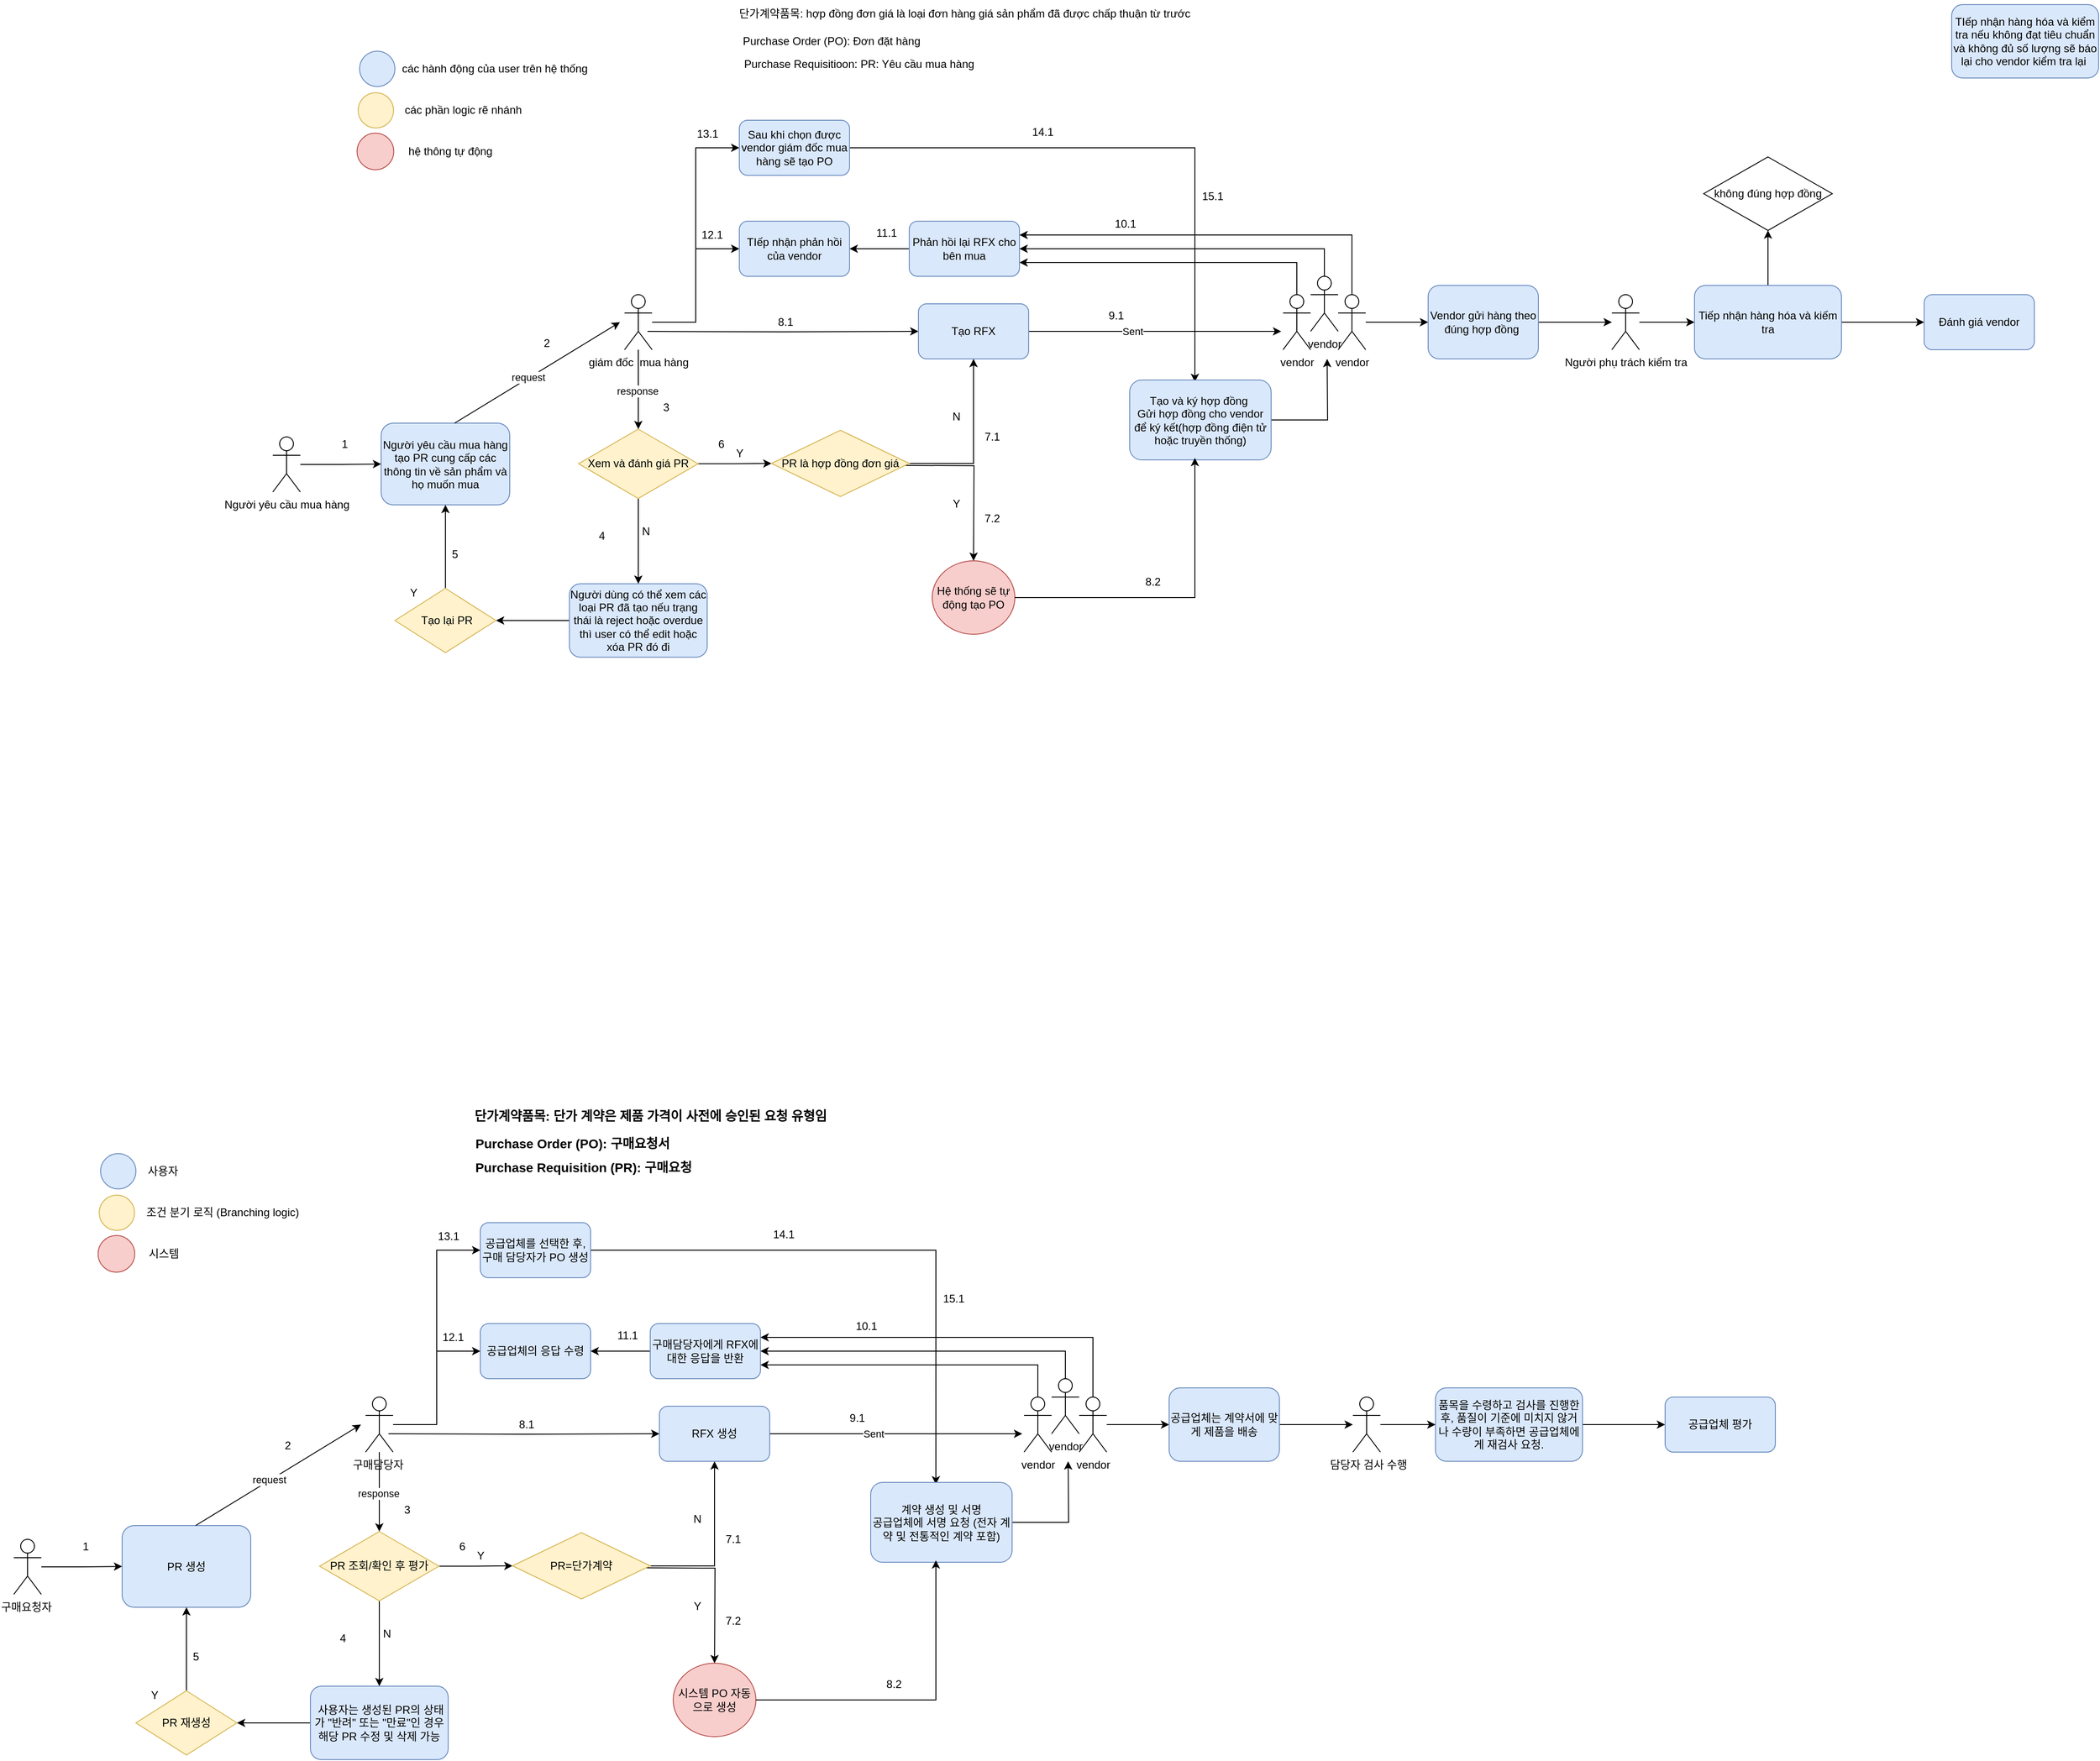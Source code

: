 <mxfile version="27.0.5">
  <diagram name="Page-1" id="6Nr-SPmM6WJ2EuIhr-W5">
    <mxGraphModel dx="2842" dy="1817" grid="1" gridSize="10" guides="1" tooltips="1" connect="1" arrows="1" fold="1" page="1" pageScale="1" pageWidth="827" pageHeight="1169" math="0" shadow="0">
      <root>
        <mxCell id="0" />
        <mxCell id="1" parent="0" />
        <mxCell id="yooK8LwU4qN5jC1jcqoQ-6" style="edgeStyle=orthogonalEdgeStyle;rounded=0;orthogonalLoop=1;jettySize=auto;html=1;entryX=0;entryY=0.5;entryDx=0;entryDy=0;" edge="1" parent="1" source="yooK8LwU4qN5jC1jcqoQ-1" target="yooK8LwU4qN5jC1jcqoQ-5">
          <mxGeometry relative="1" as="geometry" />
        </mxCell>
        <mxCell id="yooK8LwU4qN5jC1jcqoQ-1" value="Người yêu cầu mua hàng" style="shape=umlActor;verticalLabelPosition=bottom;verticalAlign=top;html=1;outlineConnect=0;" vertex="1" parent="1">
          <mxGeometry x="-798" y="175" width="30" height="60" as="geometry" />
        </mxCell>
        <mxCell id="yooK8LwU4qN5jC1jcqoQ-5" value="Người yêu cầu mua hàng tạo PR cung cấp các thông tin về sản phẩm và họ muốn mua" style="rounded=1;whiteSpace=wrap;html=1;fillColor=#dae8fc;strokeColor=#6c8ebf;" vertex="1" parent="1">
          <mxGeometry x="-680" y="160" width="140" height="89" as="geometry" />
        </mxCell>
        <mxCell id="yooK8LwU4qN5jC1jcqoQ-54" style="edgeStyle=orthogonalEdgeStyle;rounded=0;orthogonalLoop=1;jettySize=auto;html=1;entryX=0;entryY=0.5;entryDx=0;entryDy=0;" edge="1" parent="1" target="yooK8LwU4qN5jC1jcqoQ-52">
          <mxGeometry relative="1" as="geometry">
            <mxPoint x="-390" y="60" as="sourcePoint" />
          </mxGeometry>
        </mxCell>
        <mxCell id="yooK8LwU4qN5jC1jcqoQ-71" style="edgeStyle=orthogonalEdgeStyle;rounded=0;orthogonalLoop=1;jettySize=auto;html=1;entryX=0;entryY=0.5;entryDx=0;entryDy=0;" edge="1" parent="1" source="yooK8LwU4qN5jC1jcqoQ-12" target="yooK8LwU4qN5jC1jcqoQ-66">
          <mxGeometry relative="1" as="geometry" />
        </mxCell>
        <mxCell id="yooK8LwU4qN5jC1jcqoQ-73" style="edgeStyle=orthogonalEdgeStyle;rounded=0;orthogonalLoop=1;jettySize=auto;html=1;entryX=0;entryY=0.5;entryDx=0;entryDy=0;" edge="1" parent="1" source="yooK8LwU4qN5jC1jcqoQ-12" target="yooK8LwU4qN5jC1jcqoQ-72">
          <mxGeometry relative="1" as="geometry" />
        </mxCell>
        <mxCell id="yooK8LwU4qN5jC1jcqoQ-12" value="giám đốc&amp;nbsp; mua hàng" style="shape=umlActor;verticalLabelPosition=bottom;verticalAlign=top;html=1;outlineConnect=0;" vertex="1" parent="1">
          <mxGeometry x="-415" y="20" width="30" height="60" as="geometry" />
        </mxCell>
        <mxCell id="yooK8LwU4qN5jC1jcqoQ-14" value="" style="endArrow=classic;html=1;rounded=0;" edge="1" parent="1">
          <mxGeometry width="50" height="50" relative="1" as="geometry">
            <mxPoint x="-600" y="160" as="sourcePoint" />
            <mxPoint x="-420" y="50" as="targetPoint" />
          </mxGeometry>
        </mxCell>
        <mxCell id="yooK8LwU4qN5jC1jcqoQ-21" value="request" style="edgeLabel;html=1;align=center;verticalAlign=middle;resizable=0;points=[];" vertex="1" connectable="0" parent="yooK8LwU4qN5jC1jcqoQ-14">
          <mxGeometry x="-0.107" y="1" relative="1" as="geometry">
            <mxPoint as="offset" />
          </mxGeometry>
        </mxCell>
        <mxCell id="yooK8LwU4qN5jC1jcqoQ-18" style="edgeStyle=orthogonalEdgeStyle;rounded=0;orthogonalLoop=1;jettySize=auto;html=1;entryX=0.5;entryY=0;entryDx=0;entryDy=0;" edge="1" parent="1" source="yooK8LwU4qN5jC1jcqoQ-12" target="yooK8LwU4qN5jC1jcqoQ-20">
          <mxGeometry relative="1" as="geometry">
            <mxPoint x="-400" y="150" as="targetPoint" />
          </mxGeometry>
        </mxCell>
        <mxCell id="yooK8LwU4qN5jC1jcqoQ-22" value="response" style="edgeLabel;html=1;align=center;verticalAlign=middle;resizable=0;points=[];" vertex="1" connectable="0" parent="yooK8LwU4qN5jC1jcqoQ-18">
          <mxGeometry x="0.029" y="-1" relative="1" as="geometry">
            <mxPoint as="offset" />
          </mxGeometry>
        </mxCell>
        <mxCell id="yooK8LwU4qN5jC1jcqoQ-24" style="edgeStyle=orthogonalEdgeStyle;rounded=0;orthogonalLoop=1;jettySize=auto;html=1;entryX=0;entryY=0.5;entryDx=0;entryDy=0;" edge="1" parent="1" source="yooK8LwU4qN5jC1jcqoQ-20" target="yooK8LwU4qN5jC1jcqoQ-28">
          <mxGeometry relative="1" as="geometry">
            <mxPoint x="-230" y="204.25" as="targetPoint" />
          </mxGeometry>
        </mxCell>
        <mxCell id="yooK8LwU4qN5jC1jcqoQ-26" style="edgeStyle=orthogonalEdgeStyle;rounded=0;orthogonalLoop=1;jettySize=auto;html=1;entryX=0.5;entryY=0;entryDx=0;entryDy=0;" edge="1" parent="1" source="yooK8LwU4qN5jC1jcqoQ-20" target="yooK8LwU4qN5jC1jcqoQ-33">
          <mxGeometry relative="1" as="geometry">
            <mxPoint x="-400" y="320" as="targetPoint" />
          </mxGeometry>
        </mxCell>
        <mxCell id="yooK8LwU4qN5jC1jcqoQ-20" value="Xem và đánh giá PR" style="rhombus;whiteSpace=wrap;html=1;fillColor=#fff2cc;strokeColor=#d6b656;" vertex="1" parent="1">
          <mxGeometry x="-465" y="166.5" width="130" height="75.5" as="geometry" />
        </mxCell>
        <mxCell id="yooK8LwU4qN5jC1jcqoQ-25" value="Y" style="text;html=1;align=center;verticalAlign=middle;resizable=0;points=[];autosize=1;strokeColor=none;fillColor=none;" vertex="1" parent="1">
          <mxGeometry x="-305" y="178" width="30" height="30" as="geometry" />
        </mxCell>
        <mxCell id="yooK8LwU4qN5jC1jcqoQ-27" value="N" style="text;html=1;align=center;verticalAlign=middle;resizable=0;points=[];autosize=1;strokeColor=none;fillColor=none;" vertex="1" parent="1">
          <mxGeometry x="-407" y="263" width="30" height="30" as="geometry" />
        </mxCell>
        <mxCell id="yooK8LwU4qN5jC1jcqoQ-29" style="edgeStyle=orthogonalEdgeStyle;rounded=0;orthogonalLoop=1;jettySize=auto;html=1;" edge="1" parent="1">
          <mxGeometry relative="1" as="geometry">
            <mxPoint x="-35" y="310" as="targetPoint" />
            <mxPoint x="-135.297" y="205.917" as="sourcePoint" />
          </mxGeometry>
        </mxCell>
        <mxCell id="yooK8LwU4qN5jC1jcqoQ-31" style="edgeStyle=orthogonalEdgeStyle;rounded=0;orthogonalLoop=1;jettySize=auto;html=1;entryX=0.5;entryY=1;entryDx=0;entryDy=0;" edge="1" parent="1" source="yooK8LwU4qN5jC1jcqoQ-28" target="yooK8LwU4qN5jC1jcqoQ-52">
          <mxGeometry relative="1" as="geometry">
            <mxPoint x="-30" y="148" as="targetPoint" />
          </mxGeometry>
        </mxCell>
        <mxCell id="yooK8LwU4qN5jC1jcqoQ-28" value="PR là hợp đồng đơn giá" style="rhombus;whiteSpace=wrap;html=1;fillColor=#fff2cc;strokeColor=#d6b656;" vertex="1" parent="1">
          <mxGeometry x="-255" y="167.75" width="150" height="72.25" as="geometry" />
        </mxCell>
        <mxCell id="yooK8LwU4qN5jC1jcqoQ-30" value="Y" style="text;html=1;align=center;verticalAlign=middle;resizable=0;points=[];autosize=1;strokeColor=none;fillColor=none;" vertex="1" parent="1">
          <mxGeometry x="-69" y="233" width="30" height="30" as="geometry" />
        </mxCell>
        <mxCell id="yooK8LwU4qN5jC1jcqoQ-32" value="N" style="text;html=1;align=center;verticalAlign=middle;resizable=0;points=[];autosize=1;strokeColor=none;fillColor=none;" vertex="1" parent="1">
          <mxGeometry x="-69" y="137.75" width="30" height="30" as="geometry" />
        </mxCell>
        <mxCell id="yooK8LwU4qN5jC1jcqoQ-36" style="edgeStyle=orthogonalEdgeStyle;rounded=0;orthogonalLoop=1;jettySize=auto;html=1;exitX=0;exitY=0.5;exitDx=0;exitDy=0;entryX=1;entryY=0.5;entryDx=0;entryDy=0;" edge="1" parent="1" source="yooK8LwU4qN5jC1jcqoQ-33" target="yooK8LwU4qN5jC1jcqoQ-35">
          <mxGeometry relative="1" as="geometry" />
        </mxCell>
        <mxCell id="yooK8LwU4qN5jC1jcqoQ-33" value="Người dùng có thể xem các loại PR đã tạo nếu trạng thái là reject hoặc overdue thì user có thể edit hoặc xóa PR đó đi" style="rounded=1;whiteSpace=wrap;html=1;fillColor=#dae8fc;strokeColor=#6c8ebf;" vertex="1" parent="1">
          <mxGeometry x="-475" y="335" width="150" height="80" as="geometry" />
        </mxCell>
        <mxCell id="yooK8LwU4qN5jC1jcqoQ-37" style="edgeStyle=orthogonalEdgeStyle;rounded=0;orthogonalLoop=1;jettySize=auto;html=1;entryX=0.5;entryY=1;entryDx=0;entryDy=0;" edge="1" parent="1" source="yooK8LwU4qN5jC1jcqoQ-35" target="yooK8LwU4qN5jC1jcqoQ-5">
          <mxGeometry relative="1" as="geometry" />
        </mxCell>
        <mxCell id="yooK8LwU4qN5jC1jcqoQ-35" value="&amp;nbsp;Tạo lại PR" style="rhombus;whiteSpace=wrap;html=1;fillColor=#fff2cc;strokeColor=#d6b656;" vertex="1" parent="1">
          <mxGeometry x="-665" y="340" width="110" height="70" as="geometry" />
        </mxCell>
        <mxCell id="yooK8LwU4qN5jC1jcqoQ-38" value="Y" style="text;html=1;align=center;verticalAlign=middle;resizable=0;points=[];autosize=1;strokeColor=none;fillColor=none;" vertex="1" parent="1">
          <mxGeometry x="-660" y="330" width="30" height="30" as="geometry" />
        </mxCell>
        <mxCell id="yooK8LwU4qN5jC1jcqoQ-39" value="단가계약품목: hợp đồng đơn giá là loại đơn hàng giá sản phẩm đã được chấp thuận từ trước" style="text;html=1;align=center;verticalAlign=middle;resizable=0;points=[];autosize=1;strokeColor=none;fillColor=none;" vertex="1" parent="1">
          <mxGeometry x="-300" y="-301" width="510" height="30" as="geometry" />
        </mxCell>
        <mxCell id="yooK8LwU4qN5jC1jcqoQ-41" value="Hệ thống sẽ tự động tạo PO" style="ellipse;whiteSpace=wrap;html=1;fillColor=#f8cecc;strokeColor=#b85450;" vertex="1" parent="1">
          <mxGeometry x="-80" y="310" width="90" height="80" as="geometry" />
        </mxCell>
        <mxCell id="yooK8LwU4qN5jC1jcqoQ-61" style="edgeStyle=orthogonalEdgeStyle;rounded=0;orthogonalLoop=1;jettySize=auto;html=1;exitX=0.5;exitY=0;exitDx=0;exitDy=0;exitPerimeter=0;entryX=1;entryY=0.75;entryDx=0;entryDy=0;" edge="1" parent="1" source="yooK8LwU4qN5jC1jcqoQ-43" target="yooK8LwU4qN5jC1jcqoQ-60">
          <mxGeometry relative="1" as="geometry">
            <mxPoint x="30" y="-60" as="targetPoint" />
          </mxGeometry>
        </mxCell>
        <mxCell id="yooK8LwU4qN5jC1jcqoQ-43" value="vendor" style="shape=umlActor;verticalLabelPosition=bottom;verticalAlign=top;html=1;outlineConnect=0;" vertex="1" parent="1">
          <mxGeometry x="302" y="20" width="30" height="60" as="geometry" />
        </mxCell>
        <mxCell id="yooK8LwU4qN5jC1jcqoQ-47" value="" style="endArrow=classic;html=1;rounded=0;exitX=1;exitY=0.5;exitDx=0;exitDy=0;" edge="1" parent="1" source="yooK8LwU4qN5jC1jcqoQ-52">
          <mxGeometry width="50" height="50" relative="1" as="geometry">
            <mxPoint x="75" y="131.62" as="sourcePoint" />
            <mxPoint x="300" y="60" as="targetPoint" />
          </mxGeometry>
        </mxCell>
        <mxCell id="yooK8LwU4qN5jC1jcqoQ-56" value="Sent" style="edgeLabel;html=1;align=center;verticalAlign=middle;resizable=0;points=[];" vertex="1" connectable="0" parent="yooK8LwU4qN5jC1jcqoQ-47">
          <mxGeometry x="-0.177" relative="1" as="geometry">
            <mxPoint as="offset" />
          </mxGeometry>
        </mxCell>
        <mxCell id="yooK8LwU4qN5jC1jcqoQ-52" value="Tạo RFX" style="rounded=1;whiteSpace=wrap;html=1;fillColor=#dae8fc;strokeColor=#6c8ebf;" vertex="1" parent="1">
          <mxGeometry x="-95" y="30" width="120" height="60" as="geometry" />
        </mxCell>
        <mxCell id="yooK8LwU4qN5jC1jcqoQ-64" style="edgeStyle=orthogonalEdgeStyle;rounded=0;orthogonalLoop=1;jettySize=auto;html=1;entryX=1;entryY=0.5;entryDx=0;entryDy=0;exitX=0.5;exitY=0;exitDx=0;exitDy=0;exitPerimeter=0;" edge="1" parent="1" source="yooK8LwU4qN5jC1jcqoQ-57" target="yooK8LwU4qN5jC1jcqoQ-60">
          <mxGeometry relative="1" as="geometry" />
        </mxCell>
        <mxCell id="yooK8LwU4qN5jC1jcqoQ-57" value="vendor" style="shape=umlActor;verticalLabelPosition=bottom;verticalAlign=top;html=1;outlineConnect=0;" vertex="1" parent="1">
          <mxGeometry x="332" width="30" height="60" as="geometry" />
        </mxCell>
        <mxCell id="yooK8LwU4qN5jC1jcqoQ-65" style="edgeStyle=orthogonalEdgeStyle;rounded=0;orthogonalLoop=1;jettySize=auto;html=1;entryX=1;entryY=0.25;entryDx=0;entryDy=0;exitX=0.5;exitY=0;exitDx=0;exitDy=0;exitPerimeter=0;" edge="1" parent="1" source="yooK8LwU4qN5jC1jcqoQ-59" target="yooK8LwU4qN5jC1jcqoQ-60">
          <mxGeometry relative="1" as="geometry" />
        </mxCell>
        <mxCell id="yooK8LwU4qN5jC1jcqoQ-111" style="edgeStyle=orthogonalEdgeStyle;rounded=0;orthogonalLoop=1;jettySize=auto;html=1;" edge="1" parent="1" source="yooK8LwU4qN5jC1jcqoQ-59" target="yooK8LwU4qN5jC1jcqoQ-112">
          <mxGeometry relative="1" as="geometry">
            <mxPoint x="520" y="50" as="targetPoint" />
          </mxGeometry>
        </mxCell>
        <mxCell id="yooK8LwU4qN5jC1jcqoQ-59" value="vendor" style="shape=umlActor;verticalLabelPosition=bottom;verticalAlign=top;html=1;outlineConnect=0;" vertex="1" parent="1">
          <mxGeometry x="362" y="20" width="30" height="60" as="geometry" />
        </mxCell>
        <mxCell id="yooK8LwU4qN5jC1jcqoQ-70" style="edgeStyle=orthogonalEdgeStyle;rounded=0;orthogonalLoop=1;jettySize=auto;html=1;entryX=1;entryY=0.5;entryDx=0;entryDy=0;" edge="1" parent="1" source="yooK8LwU4qN5jC1jcqoQ-60" target="yooK8LwU4qN5jC1jcqoQ-66">
          <mxGeometry relative="1" as="geometry" />
        </mxCell>
        <mxCell id="yooK8LwU4qN5jC1jcqoQ-60" value="Phản hồi lại RFX cho bên mua" style="rounded=1;whiteSpace=wrap;html=1;fillColor=#dae8fc;strokeColor=#6c8ebf;" vertex="1" parent="1">
          <mxGeometry x="-105" y="-60" width="120" height="60" as="geometry" />
        </mxCell>
        <mxCell id="yooK8LwU4qN5jC1jcqoQ-66" value="TIếp nhận phản hồi của vendor" style="rounded=1;whiteSpace=wrap;html=1;fillColor=#dae8fc;strokeColor=#6c8ebf;" vertex="1" parent="1">
          <mxGeometry x="-290" y="-60" width="120" height="60" as="geometry" />
        </mxCell>
        <mxCell id="yooK8LwU4qN5jC1jcqoQ-100" style="edgeStyle=orthogonalEdgeStyle;rounded=0;orthogonalLoop=1;jettySize=auto;html=1;entryX=0.461;entryY=0.025;entryDx=0;entryDy=0;entryPerimeter=0;" edge="1" parent="1" source="yooK8LwU4qN5jC1jcqoQ-72" target="yooK8LwU4qN5jC1jcqoQ-92">
          <mxGeometry relative="1" as="geometry">
            <mxPoint x="450" y="100" as="targetPoint" />
          </mxGeometry>
        </mxCell>
        <mxCell id="yooK8LwU4qN5jC1jcqoQ-72" value="Sau khi chọn được vendor giám đốc mua hàng sẽ tạo PO" style="rounded=1;whiteSpace=wrap;html=1;fillColor=#dae8fc;strokeColor=#6c8ebf;" vertex="1" parent="1">
          <mxGeometry x="-290" y="-170" width="120" height="60" as="geometry" />
        </mxCell>
        <mxCell id="yooK8LwU4qN5jC1jcqoQ-75" value="1" style="text;html=1;align=center;verticalAlign=middle;resizable=0;points=[];autosize=1;strokeColor=none;fillColor=none;" vertex="1" parent="1">
          <mxGeometry x="-735" y="168" width="30" height="30" as="geometry" />
        </mxCell>
        <mxCell id="yooK8LwU4qN5jC1jcqoQ-76" value="2" style="text;html=1;align=center;verticalAlign=middle;resizable=0;points=[];autosize=1;strokeColor=none;fillColor=none;" vertex="1" parent="1">
          <mxGeometry x="-515" y="58" width="30" height="30" as="geometry" />
        </mxCell>
        <mxCell id="yooK8LwU4qN5jC1jcqoQ-77" value="3" style="text;html=1;align=center;verticalAlign=middle;resizable=0;points=[];autosize=1;strokeColor=none;fillColor=none;" vertex="1" parent="1">
          <mxGeometry x="-385" y="128" width="30" height="30" as="geometry" />
        </mxCell>
        <mxCell id="yooK8LwU4qN5jC1jcqoQ-78" value="4" style="text;html=1;align=center;verticalAlign=middle;resizable=0;points=[];autosize=1;strokeColor=none;fillColor=none;" vertex="1" parent="1">
          <mxGeometry x="-455" y="268" width="30" height="30" as="geometry" />
        </mxCell>
        <mxCell id="yooK8LwU4qN5jC1jcqoQ-79" value="5" style="text;html=1;align=center;verticalAlign=middle;resizable=0;points=[];autosize=1;strokeColor=none;fillColor=none;" vertex="1" parent="1">
          <mxGeometry x="-615" y="288" width="30" height="30" as="geometry" />
        </mxCell>
        <mxCell id="yooK8LwU4qN5jC1jcqoQ-80" value="6" style="text;html=1;align=center;verticalAlign=middle;resizable=0;points=[];autosize=1;strokeColor=none;fillColor=none;" vertex="1" parent="1">
          <mxGeometry x="-325" y="168" width="30" height="30" as="geometry" />
        </mxCell>
        <mxCell id="yooK8LwU4qN5jC1jcqoQ-81" value="7.1" style="text;html=1;align=center;verticalAlign=middle;resizable=0;points=[];autosize=1;strokeColor=none;fillColor=none;" vertex="1" parent="1">
          <mxGeometry x="-35" y="160" width="40" height="30" as="geometry" />
        </mxCell>
        <mxCell id="yooK8LwU4qN5jC1jcqoQ-82" value="8.1" style="text;html=1;align=center;verticalAlign=middle;resizable=0;points=[];autosize=1;strokeColor=none;fillColor=none;" vertex="1" parent="1">
          <mxGeometry x="-260" y="35" width="40" height="30" as="geometry" />
        </mxCell>
        <mxCell id="yooK8LwU4qN5jC1jcqoQ-83" value="9.1" style="text;html=1;align=center;verticalAlign=middle;resizable=0;points=[];autosize=1;strokeColor=none;fillColor=none;" vertex="1" parent="1">
          <mxGeometry x="100" y="28" width="40" height="30" as="geometry" />
        </mxCell>
        <mxCell id="yooK8LwU4qN5jC1jcqoQ-84" value="10.1" style="text;html=1;align=center;verticalAlign=middle;resizable=0;points=[];autosize=1;strokeColor=none;fillColor=none;" vertex="1" parent="1">
          <mxGeometry x="105" y="-72" width="50" height="30" as="geometry" />
        </mxCell>
        <mxCell id="yooK8LwU4qN5jC1jcqoQ-85" value="11.1" style="text;html=1;align=center;verticalAlign=middle;resizable=0;points=[];autosize=1;strokeColor=none;fillColor=none;" vertex="1" parent="1">
          <mxGeometry x="-155" y="-62" width="50" height="30" as="geometry" />
        </mxCell>
        <mxCell id="yooK8LwU4qN5jC1jcqoQ-87" value="12.1" style="text;html=1;align=center;verticalAlign=middle;resizable=0;points=[];autosize=1;strokeColor=none;fillColor=none;" vertex="1" parent="1">
          <mxGeometry x="-345" y="-60" width="50" height="30" as="geometry" />
        </mxCell>
        <mxCell id="yooK8LwU4qN5jC1jcqoQ-89" value="13.1" style="text;html=1;align=center;verticalAlign=middle;resizable=0;points=[];autosize=1;strokeColor=none;fillColor=none;" vertex="1" parent="1">
          <mxGeometry x="-350" y="-170" width="50" height="30" as="geometry" />
        </mxCell>
        <mxCell id="yooK8LwU4qN5jC1jcqoQ-90" value="Purchase Order (PO): Đơn đặt hàng" style="text;html=1;align=center;verticalAlign=middle;resizable=0;points=[];autosize=1;strokeColor=none;fillColor=none;" vertex="1" parent="1">
          <mxGeometry x="-300" y="-271" width="220" height="30" as="geometry" />
        </mxCell>
        <mxCell id="yooK8LwU4qN5jC1jcqoQ-91" value="Purchase Requisitioon: PR: Yêu cầu mua hàng" style="text;html=1;align=center;verticalAlign=middle;resizable=0;points=[];autosize=1;strokeColor=none;fillColor=none;" vertex="1" parent="1">
          <mxGeometry x="-295" y="-246" width="270" height="30" as="geometry" />
        </mxCell>
        <mxCell id="yooK8LwU4qN5jC1jcqoQ-110" style="edgeStyle=orthogonalEdgeStyle;rounded=0;orthogonalLoop=1;jettySize=auto;html=1;" edge="1" parent="1" source="yooK8LwU4qN5jC1jcqoQ-92">
          <mxGeometry relative="1" as="geometry">
            <mxPoint x="350" y="90" as="targetPoint" />
          </mxGeometry>
        </mxCell>
        <mxCell id="yooK8LwU4qN5jC1jcqoQ-92" value="Tạo và ký hợp đồng&amp;nbsp;&lt;div&gt;Gửi hợp đồng cho vendor để ký kết(hợp đồng điện tử hoặc truyền thống)&lt;/div&gt;" style="rounded=1;whiteSpace=wrap;html=1;fillColor=#dae8fc;strokeColor=#6c8ebf;" vertex="1" parent="1">
          <mxGeometry x="135" y="113" width="154" height="87" as="geometry" />
        </mxCell>
        <mxCell id="yooK8LwU4qN5jC1jcqoQ-99" style="edgeStyle=orthogonalEdgeStyle;rounded=0;orthogonalLoop=1;jettySize=auto;html=1;entryX=0.461;entryY=0.975;entryDx=0;entryDy=0;entryPerimeter=0;" edge="1" parent="1" source="yooK8LwU4qN5jC1jcqoQ-41" target="yooK8LwU4qN5jC1jcqoQ-92">
          <mxGeometry relative="1" as="geometry" />
        </mxCell>
        <mxCell id="yooK8LwU4qN5jC1jcqoQ-101" value="14.1" style="text;html=1;align=center;verticalAlign=middle;resizable=0;points=[];autosize=1;strokeColor=none;fillColor=none;" vertex="1" parent="1">
          <mxGeometry x="15" y="-172" width="50" height="30" as="geometry" />
        </mxCell>
        <mxCell id="yooK8LwU4qN5jC1jcqoQ-102" value="7.2" style="text;html=1;align=center;verticalAlign=middle;resizable=0;points=[];autosize=1;strokeColor=none;fillColor=none;" vertex="1" parent="1">
          <mxGeometry x="-35" y="249" width="40" height="30" as="geometry" />
        </mxCell>
        <mxCell id="yooK8LwU4qN5jC1jcqoQ-104" value="15.1" style="text;html=1;align=center;verticalAlign=middle;resizable=0;points=[];autosize=1;strokeColor=none;fillColor=none;" vertex="1" parent="1">
          <mxGeometry x="200" y="-102" width="50" height="30" as="geometry" />
        </mxCell>
        <mxCell id="yooK8LwU4qN5jC1jcqoQ-105" value="8.2" style="text;html=1;align=center;verticalAlign=middle;resizable=0;points=[];autosize=1;strokeColor=none;fillColor=none;" vertex="1" parent="1">
          <mxGeometry x="140" y="318" width="40" height="30" as="geometry" />
        </mxCell>
        <mxCell id="yooK8LwU4qN5jC1jcqoQ-114" style="edgeStyle=orthogonalEdgeStyle;rounded=0;orthogonalLoop=1;jettySize=auto;html=1;" edge="1" parent="1" source="yooK8LwU4qN5jC1jcqoQ-112">
          <mxGeometry relative="1" as="geometry">
            <mxPoint x="660" y="50" as="targetPoint" />
          </mxGeometry>
        </mxCell>
        <mxCell id="yooK8LwU4qN5jC1jcqoQ-112" value="Vendor gửi hàng theo đúng hợp đồng&amp;nbsp;" style="rounded=1;whiteSpace=wrap;html=1;fillColor=#dae8fc;strokeColor=#6c8ebf;" vertex="1" parent="1">
          <mxGeometry x="460" y="10" width="120" height="80" as="geometry" />
        </mxCell>
        <mxCell id="yooK8LwU4qN5jC1jcqoQ-119" style="edgeStyle=orthogonalEdgeStyle;rounded=0;orthogonalLoop=1;jettySize=auto;html=1;" edge="1" parent="1" source="yooK8LwU4qN5jC1jcqoQ-113" target="yooK8LwU4qN5jC1jcqoQ-116">
          <mxGeometry relative="1" as="geometry" />
        </mxCell>
        <mxCell id="yooK8LwU4qN5jC1jcqoQ-113" value="Người phụ trách kiểm tra" style="shape=umlActor;verticalLabelPosition=bottom;verticalAlign=top;html=1;outlineConnect=0;" vertex="1" parent="1">
          <mxGeometry x="660" y="20" width="30" height="60" as="geometry" />
        </mxCell>
        <mxCell id="yooK8LwU4qN5jC1jcqoQ-118" value="" style="edgeStyle=orthogonalEdgeStyle;rounded=0;orthogonalLoop=1;jettySize=auto;html=1;" edge="1" parent="1" source="yooK8LwU4qN5jC1jcqoQ-116" target="yooK8LwU4qN5jC1jcqoQ-117">
          <mxGeometry relative="1" as="geometry" />
        </mxCell>
        <mxCell id="yooK8LwU4qN5jC1jcqoQ-212" style="edgeStyle=orthogonalEdgeStyle;rounded=0;orthogonalLoop=1;jettySize=auto;html=1;entryX=0.5;entryY=1;entryDx=0;entryDy=0;" edge="1" parent="1" source="yooK8LwU4qN5jC1jcqoQ-116" target="yooK8LwU4qN5jC1jcqoQ-211">
          <mxGeometry relative="1" as="geometry" />
        </mxCell>
        <mxCell id="yooK8LwU4qN5jC1jcqoQ-116" value="Tiếp nhận hàng hóa và kiếm tra" style="rounded=1;whiteSpace=wrap;html=1;fillColor=#dae8fc;strokeColor=#6c8ebf;" vertex="1" parent="1">
          <mxGeometry x="750" y="10" width="160" height="80" as="geometry" />
        </mxCell>
        <mxCell id="yooK8LwU4qN5jC1jcqoQ-117" value="Đánh giá vendor" style="whiteSpace=wrap;html=1;rounded=1;fillColor=#dae8fc;strokeColor=#6c8ebf;" vertex="1" parent="1">
          <mxGeometry x="1000" y="20" width="120" height="60" as="geometry" />
        </mxCell>
        <mxCell id="yooK8LwU4qN5jC1jcqoQ-123" value="các hành động của user trên hệ thống&amp;nbsp;" style="text;html=1;align=center;verticalAlign=middle;resizable=0;points=[];autosize=1;strokeColor=none;fillColor=none;" vertex="1" parent="1">
          <mxGeometry x="-670" y="-241" width="230" height="30" as="geometry" />
        </mxCell>
        <mxCell id="yooK8LwU4qN5jC1jcqoQ-124" value="" style="ellipse;whiteSpace=wrap;html=1;aspect=fixed;fillColor=#dae8fc;strokeColor=#6c8ebf;" vertex="1" parent="1">
          <mxGeometry x="-703.5" y="-245.25" width="38.5" height="38.5" as="geometry" />
        </mxCell>
        <mxCell id="yooK8LwU4qN5jC1jcqoQ-125" value="" style="ellipse;whiteSpace=wrap;html=1;aspect=fixed;fillColor=#fff2cc;strokeColor=#d6b656;" vertex="1" parent="1">
          <mxGeometry x="-705" y="-200" width="38.5" height="38.5" as="geometry" />
        </mxCell>
        <mxCell id="yooK8LwU4qN5jC1jcqoQ-126" value="các phần logic rẽ nhánh" style="text;html=1;align=center;verticalAlign=middle;resizable=0;points=[];autosize=1;strokeColor=none;fillColor=none;" vertex="1" parent="1">
          <mxGeometry x="-666.5" y="-195.75" width="150" height="30" as="geometry" />
        </mxCell>
        <mxCell id="yooK8LwU4qN5jC1jcqoQ-127" value="" style="ellipse;whiteSpace=wrap;html=1;aspect=fixed;fillColor=#f8cecc;strokeColor=#b85450;" vertex="1" parent="1">
          <mxGeometry x="-706.25" y="-156" width="40" height="40" as="geometry" />
        </mxCell>
        <mxCell id="yooK8LwU4qN5jC1jcqoQ-128" value="hệ thông tự động" style="text;html=1;align=center;verticalAlign=middle;resizable=0;points=[];autosize=1;strokeColor=none;fillColor=none;" vertex="1" parent="1">
          <mxGeometry x="-660" y="-151" width="110" height="30" as="geometry" />
        </mxCell>
        <mxCell id="yooK8LwU4qN5jC1jcqoQ-129" style="edgeStyle=orthogonalEdgeStyle;rounded=0;orthogonalLoop=1;jettySize=auto;html=1;entryX=0;entryY=0.5;entryDx=0;entryDy=0;" edge="1" parent="1" source="yooK8LwU4qN5jC1jcqoQ-130" target="yooK8LwU4qN5jC1jcqoQ-131">
          <mxGeometry relative="1" as="geometry" />
        </mxCell>
        <mxCell id="yooK8LwU4qN5jC1jcqoQ-130" value="&lt;span data-teams=&quot;true&quot;&gt;구매요청자&amp;nbsp;&lt;/span&gt;" style="shape=umlActor;verticalLabelPosition=bottom;verticalAlign=top;html=1;outlineConnect=0;" vertex="1" parent="1">
          <mxGeometry x="-1080" y="1376" width="30" height="60" as="geometry" />
        </mxCell>
        <mxCell id="yooK8LwU4qN5jC1jcqoQ-131" value="&lt;span data-teams=&quot;true&quot;&gt;PR 생성&lt;/span&gt;" style="rounded=1;whiteSpace=wrap;html=1;fillColor=#dae8fc;strokeColor=#6c8ebf;" vertex="1" parent="1">
          <mxGeometry x="-962" y="1361" width="140" height="89" as="geometry" />
        </mxCell>
        <mxCell id="yooK8LwU4qN5jC1jcqoQ-132" style="edgeStyle=orthogonalEdgeStyle;rounded=0;orthogonalLoop=1;jettySize=auto;html=1;entryX=0;entryY=0.5;entryDx=0;entryDy=0;" edge="1" parent="1" target="yooK8LwU4qN5jC1jcqoQ-161">
          <mxGeometry relative="1" as="geometry">
            <mxPoint x="-672" y="1261" as="sourcePoint" />
          </mxGeometry>
        </mxCell>
        <mxCell id="yooK8LwU4qN5jC1jcqoQ-133" style="edgeStyle=orthogonalEdgeStyle;rounded=0;orthogonalLoop=1;jettySize=auto;html=1;entryX=0;entryY=0.5;entryDx=0;entryDy=0;" edge="1" parent="1" source="yooK8LwU4qN5jC1jcqoQ-135" target="yooK8LwU4qN5jC1jcqoQ-169">
          <mxGeometry relative="1" as="geometry" />
        </mxCell>
        <mxCell id="yooK8LwU4qN5jC1jcqoQ-134" style="edgeStyle=orthogonalEdgeStyle;rounded=0;orthogonalLoop=1;jettySize=auto;html=1;entryX=0;entryY=0.5;entryDx=0;entryDy=0;" edge="1" parent="1" source="yooK8LwU4qN5jC1jcqoQ-135" target="yooK8LwU4qN5jC1jcqoQ-171">
          <mxGeometry relative="1" as="geometry" />
        </mxCell>
        <mxCell id="yooK8LwU4qN5jC1jcqoQ-135" value="&lt;span data-teams=&quot;true&quot;&gt;구매담당자&amp;nbsp;&lt;/span&gt;" style="shape=umlActor;verticalLabelPosition=bottom;verticalAlign=top;html=1;outlineConnect=0;" vertex="1" parent="1">
          <mxGeometry x="-697" y="1221" width="30" height="60" as="geometry" />
        </mxCell>
        <mxCell id="yooK8LwU4qN5jC1jcqoQ-136" value="" style="endArrow=classic;html=1;rounded=0;" edge="1" parent="1">
          <mxGeometry width="50" height="50" relative="1" as="geometry">
            <mxPoint x="-882" y="1361" as="sourcePoint" />
            <mxPoint x="-702" y="1251" as="targetPoint" />
          </mxGeometry>
        </mxCell>
        <mxCell id="yooK8LwU4qN5jC1jcqoQ-137" value="request" style="edgeLabel;html=1;align=center;verticalAlign=middle;resizable=0;points=[];" vertex="1" connectable="0" parent="yooK8LwU4qN5jC1jcqoQ-136">
          <mxGeometry x="-0.107" y="1" relative="1" as="geometry">
            <mxPoint as="offset" />
          </mxGeometry>
        </mxCell>
        <mxCell id="yooK8LwU4qN5jC1jcqoQ-138" style="edgeStyle=orthogonalEdgeStyle;rounded=0;orthogonalLoop=1;jettySize=auto;html=1;entryX=0.5;entryY=0;entryDx=0;entryDy=0;" edge="1" parent="1" source="yooK8LwU4qN5jC1jcqoQ-135" target="yooK8LwU4qN5jC1jcqoQ-142">
          <mxGeometry relative="1" as="geometry">
            <mxPoint x="-682" y="1351" as="targetPoint" />
          </mxGeometry>
        </mxCell>
        <mxCell id="yooK8LwU4qN5jC1jcqoQ-139" value="response" style="edgeLabel;html=1;align=center;verticalAlign=middle;resizable=0;points=[];" vertex="1" connectable="0" parent="yooK8LwU4qN5jC1jcqoQ-138">
          <mxGeometry x="0.029" y="-1" relative="1" as="geometry">
            <mxPoint as="offset" />
          </mxGeometry>
        </mxCell>
        <mxCell id="yooK8LwU4qN5jC1jcqoQ-140" style="edgeStyle=orthogonalEdgeStyle;rounded=0;orthogonalLoop=1;jettySize=auto;html=1;entryX=0;entryY=0.5;entryDx=0;entryDy=0;" edge="1" parent="1" source="yooK8LwU4qN5jC1jcqoQ-142" target="yooK8LwU4qN5jC1jcqoQ-147">
          <mxGeometry relative="1" as="geometry">
            <mxPoint x="-512" y="1405.25" as="targetPoint" />
          </mxGeometry>
        </mxCell>
        <mxCell id="yooK8LwU4qN5jC1jcqoQ-141" style="edgeStyle=orthogonalEdgeStyle;rounded=0;orthogonalLoop=1;jettySize=auto;html=1;entryX=0.5;entryY=0;entryDx=0;entryDy=0;" edge="1" parent="1" source="yooK8LwU4qN5jC1jcqoQ-142" target="yooK8LwU4qN5jC1jcqoQ-151">
          <mxGeometry relative="1" as="geometry">
            <mxPoint x="-682" y="1521" as="targetPoint" />
          </mxGeometry>
        </mxCell>
        <mxCell id="yooK8LwU4qN5jC1jcqoQ-142" value="&lt;span data-teams=&quot;true&quot;&gt;PR 조회/확인 후 평가&lt;/span&gt;" style="rhombus;whiteSpace=wrap;html=1;fillColor=#fff2cc;strokeColor=#d6b656;" vertex="1" parent="1">
          <mxGeometry x="-747" y="1367.5" width="130" height="75.5" as="geometry" />
        </mxCell>
        <mxCell id="yooK8LwU4qN5jC1jcqoQ-143" value="Y" style="text;html=1;align=center;verticalAlign=middle;resizable=0;points=[];autosize=1;strokeColor=none;fillColor=none;" vertex="1" parent="1">
          <mxGeometry x="-587" y="1379" width="30" height="30" as="geometry" />
        </mxCell>
        <mxCell id="yooK8LwU4qN5jC1jcqoQ-144" value="N" style="text;html=1;align=center;verticalAlign=middle;resizable=0;points=[];autosize=1;strokeColor=none;fillColor=none;" vertex="1" parent="1">
          <mxGeometry x="-689" y="1464" width="30" height="30" as="geometry" />
        </mxCell>
        <mxCell id="yooK8LwU4qN5jC1jcqoQ-145" style="edgeStyle=orthogonalEdgeStyle;rounded=0;orthogonalLoop=1;jettySize=auto;html=1;" edge="1" parent="1">
          <mxGeometry relative="1" as="geometry">
            <mxPoint x="-317" y="1511" as="targetPoint" />
            <mxPoint x="-417.297" y="1406.917" as="sourcePoint" />
          </mxGeometry>
        </mxCell>
        <mxCell id="yooK8LwU4qN5jC1jcqoQ-146" style="edgeStyle=orthogonalEdgeStyle;rounded=0;orthogonalLoop=1;jettySize=auto;html=1;entryX=0.5;entryY=1;entryDx=0;entryDy=0;" edge="1" parent="1" source="yooK8LwU4qN5jC1jcqoQ-147" target="yooK8LwU4qN5jC1jcqoQ-161">
          <mxGeometry relative="1" as="geometry">
            <mxPoint x="-312" y="1349" as="targetPoint" />
          </mxGeometry>
        </mxCell>
        <mxCell id="yooK8LwU4qN5jC1jcqoQ-147" value="&lt;span data-teams=&quot;true&quot;&gt;PR=단가계약&lt;/span&gt;" style="rhombus;whiteSpace=wrap;html=1;fillColor=#fff2cc;strokeColor=#d6b656;" vertex="1" parent="1">
          <mxGeometry x="-537" y="1368.75" width="150" height="72.25" as="geometry" />
        </mxCell>
        <mxCell id="yooK8LwU4qN5jC1jcqoQ-148" value="Y" style="text;html=1;align=center;verticalAlign=middle;resizable=0;points=[];autosize=1;strokeColor=none;fillColor=none;" vertex="1" parent="1">
          <mxGeometry x="-351" y="1434" width="30" height="30" as="geometry" />
        </mxCell>
        <mxCell id="yooK8LwU4qN5jC1jcqoQ-149" value="N" style="text;html=1;align=center;verticalAlign=middle;resizable=0;points=[];autosize=1;strokeColor=none;fillColor=none;" vertex="1" parent="1">
          <mxGeometry x="-351" y="1338.75" width="30" height="30" as="geometry" />
        </mxCell>
        <mxCell id="yooK8LwU4qN5jC1jcqoQ-150" style="edgeStyle=orthogonalEdgeStyle;rounded=0;orthogonalLoop=1;jettySize=auto;html=1;exitX=0;exitY=0.5;exitDx=0;exitDy=0;entryX=1;entryY=0.5;entryDx=0;entryDy=0;" edge="1" parent="1" source="yooK8LwU4qN5jC1jcqoQ-151" target="yooK8LwU4qN5jC1jcqoQ-153">
          <mxGeometry relative="1" as="geometry" />
        </mxCell>
        <mxCell id="yooK8LwU4qN5jC1jcqoQ-151" value="&lt;span data-teams=&quot;true&quot;&gt;&amp;nbsp;사용자는 생성된 PR의 상태가 &quot;반려&quot; 또는 &quot;만료&quot;인 경우 해당 PR 수정 및 삭제 가능&lt;/span&gt;" style="rounded=1;whiteSpace=wrap;html=1;fillColor=#dae8fc;strokeColor=#6c8ebf;" vertex="1" parent="1">
          <mxGeometry x="-757" y="1536" width="150" height="80" as="geometry" />
        </mxCell>
        <mxCell id="yooK8LwU4qN5jC1jcqoQ-152" style="edgeStyle=orthogonalEdgeStyle;rounded=0;orthogonalLoop=1;jettySize=auto;html=1;entryX=0.5;entryY=1;entryDx=0;entryDy=0;" edge="1" parent="1" source="yooK8LwU4qN5jC1jcqoQ-153" target="yooK8LwU4qN5jC1jcqoQ-131">
          <mxGeometry relative="1" as="geometry" />
        </mxCell>
        <mxCell id="yooK8LwU4qN5jC1jcqoQ-153" value="&lt;span data-teams=&quot;true&quot;&gt;PR 재생성&lt;/span&gt;" style="rhombus;whiteSpace=wrap;html=1;fillColor=#fff2cc;strokeColor=#d6b656;" vertex="1" parent="1">
          <mxGeometry x="-947" y="1541" width="110" height="70" as="geometry" />
        </mxCell>
        <mxCell id="yooK8LwU4qN5jC1jcqoQ-154" value="Y" style="text;html=1;align=center;verticalAlign=middle;resizable=0;points=[];autosize=1;strokeColor=none;fillColor=none;" vertex="1" parent="1">
          <mxGeometry x="-942" y="1531" width="30" height="30" as="geometry" />
        </mxCell>
        <mxCell id="yooK8LwU4qN5jC1jcqoQ-155" value="&lt;span data-teams=&quot;true&quot;&gt;&lt;strong&gt;&lt;font style=&quot;font-size: 14px;&quot;&gt;단가계약품목: 단가 계약은 제품 가격이 사전에 승인된 요청 유형임&lt;/font&gt;&lt;/strong&gt;&lt;/span&gt;" style="text;html=1;align=center;verticalAlign=middle;resizable=0;points=[];autosize=1;strokeColor=none;fillColor=none;" vertex="1" parent="1">
          <mxGeometry x="-592" y="900" width="410" height="30" as="geometry" />
        </mxCell>
        <mxCell id="yooK8LwU4qN5jC1jcqoQ-156" value="&lt;span data-teams=&quot;true&quot;&gt;시스템 PO 자동으로 생성&lt;/span&gt;" style="ellipse;whiteSpace=wrap;html=1;fillColor=#f8cecc;strokeColor=#b85450;" vertex="1" parent="1">
          <mxGeometry x="-362" y="1511" width="90" height="80" as="geometry" />
        </mxCell>
        <mxCell id="yooK8LwU4qN5jC1jcqoQ-157" style="edgeStyle=orthogonalEdgeStyle;rounded=0;orthogonalLoop=1;jettySize=auto;html=1;exitX=0.5;exitY=0;exitDx=0;exitDy=0;exitPerimeter=0;entryX=1;entryY=0.75;entryDx=0;entryDy=0;" edge="1" parent="1" source="yooK8LwU4qN5jC1jcqoQ-158" target="yooK8LwU4qN5jC1jcqoQ-168">
          <mxGeometry relative="1" as="geometry">
            <mxPoint x="-252" y="1141" as="targetPoint" />
          </mxGeometry>
        </mxCell>
        <mxCell id="yooK8LwU4qN5jC1jcqoQ-158" value="vendor" style="shape=umlActor;verticalLabelPosition=bottom;verticalAlign=top;html=1;outlineConnect=0;" vertex="1" parent="1">
          <mxGeometry x="20" y="1221" width="30" height="60" as="geometry" />
        </mxCell>
        <mxCell id="yooK8LwU4qN5jC1jcqoQ-159" value="" style="endArrow=classic;html=1;rounded=0;exitX=1;exitY=0.5;exitDx=0;exitDy=0;" edge="1" parent="1" source="yooK8LwU4qN5jC1jcqoQ-161">
          <mxGeometry width="50" height="50" relative="1" as="geometry">
            <mxPoint x="-207" y="1332.62" as="sourcePoint" />
            <mxPoint x="18" y="1261" as="targetPoint" />
          </mxGeometry>
        </mxCell>
        <mxCell id="yooK8LwU4qN5jC1jcqoQ-160" value="Sent" style="edgeLabel;html=1;align=center;verticalAlign=middle;resizable=0;points=[];" vertex="1" connectable="0" parent="yooK8LwU4qN5jC1jcqoQ-159">
          <mxGeometry x="-0.177" relative="1" as="geometry">
            <mxPoint as="offset" />
          </mxGeometry>
        </mxCell>
        <mxCell id="yooK8LwU4qN5jC1jcqoQ-161" value="&lt;span data-teams=&quot;true&quot;&gt;RFX 생성&lt;/span&gt;" style="rounded=1;whiteSpace=wrap;html=1;fillColor=#dae8fc;strokeColor=#6c8ebf;" vertex="1" parent="1">
          <mxGeometry x="-377" y="1231" width="120" height="60" as="geometry" />
        </mxCell>
        <mxCell id="yooK8LwU4qN5jC1jcqoQ-162" style="edgeStyle=orthogonalEdgeStyle;rounded=0;orthogonalLoop=1;jettySize=auto;html=1;entryX=1;entryY=0.5;entryDx=0;entryDy=0;exitX=0.5;exitY=0;exitDx=0;exitDy=0;exitPerimeter=0;" edge="1" parent="1" source="yooK8LwU4qN5jC1jcqoQ-163" target="yooK8LwU4qN5jC1jcqoQ-168">
          <mxGeometry relative="1" as="geometry" />
        </mxCell>
        <mxCell id="yooK8LwU4qN5jC1jcqoQ-163" value="vendor" style="shape=umlActor;verticalLabelPosition=bottom;verticalAlign=top;html=1;outlineConnect=0;" vertex="1" parent="1">
          <mxGeometry x="50" y="1201" width="30" height="60" as="geometry" />
        </mxCell>
        <mxCell id="yooK8LwU4qN5jC1jcqoQ-164" style="edgeStyle=orthogonalEdgeStyle;rounded=0;orthogonalLoop=1;jettySize=auto;html=1;entryX=1;entryY=0.25;entryDx=0;entryDy=0;exitX=0.5;exitY=0;exitDx=0;exitDy=0;exitPerimeter=0;" edge="1" parent="1" source="yooK8LwU4qN5jC1jcqoQ-166" target="yooK8LwU4qN5jC1jcqoQ-168">
          <mxGeometry relative="1" as="geometry" />
        </mxCell>
        <mxCell id="yooK8LwU4qN5jC1jcqoQ-165" style="edgeStyle=orthogonalEdgeStyle;rounded=0;orthogonalLoop=1;jettySize=auto;html=1;" edge="1" parent="1" source="yooK8LwU4qN5jC1jcqoQ-166" target="yooK8LwU4qN5jC1jcqoQ-195">
          <mxGeometry relative="1" as="geometry">
            <mxPoint x="238" y="1251" as="targetPoint" />
          </mxGeometry>
        </mxCell>
        <mxCell id="yooK8LwU4qN5jC1jcqoQ-166" value="vendor" style="shape=umlActor;verticalLabelPosition=bottom;verticalAlign=top;html=1;outlineConnect=0;" vertex="1" parent="1">
          <mxGeometry x="80" y="1221" width="30" height="60" as="geometry" />
        </mxCell>
        <mxCell id="yooK8LwU4qN5jC1jcqoQ-167" style="edgeStyle=orthogonalEdgeStyle;rounded=0;orthogonalLoop=1;jettySize=auto;html=1;entryX=1;entryY=0.5;entryDx=0;entryDy=0;" edge="1" parent="1" source="yooK8LwU4qN5jC1jcqoQ-168" target="yooK8LwU4qN5jC1jcqoQ-169">
          <mxGeometry relative="1" as="geometry" />
        </mxCell>
        <mxCell id="yooK8LwU4qN5jC1jcqoQ-168" value="&lt;span data-teams=&quot;true&quot;&gt;구매담당자에게 RFX에 대한 응답을 반환&lt;/span&gt;" style="rounded=1;whiteSpace=wrap;html=1;fillColor=#dae8fc;strokeColor=#6c8ebf;" vertex="1" parent="1">
          <mxGeometry x="-387" y="1141" width="120" height="60" as="geometry" />
        </mxCell>
        <mxCell id="yooK8LwU4qN5jC1jcqoQ-169" value="&lt;span data-teams=&quot;true&quot;&gt;공급업체의 응답 수령&lt;/span&gt;" style="rounded=1;whiteSpace=wrap;html=1;fillColor=#dae8fc;strokeColor=#6c8ebf;" vertex="1" parent="1">
          <mxGeometry x="-572" y="1141" width="120" height="60" as="geometry" />
        </mxCell>
        <mxCell id="yooK8LwU4qN5jC1jcqoQ-170" style="edgeStyle=orthogonalEdgeStyle;rounded=0;orthogonalLoop=1;jettySize=auto;html=1;entryX=0.461;entryY=0.025;entryDx=0;entryDy=0;entryPerimeter=0;" edge="1" parent="1" source="yooK8LwU4qN5jC1jcqoQ-171" target="yooK8LwU4qN5jC1jcqoQ-188">
          <mxGeometry relative="1" as="geometry">
            <mxPoint x="168" y="1301" as="targetPoint" />
          </mxGeometry>
        </mxCell>
        <mxCell id="yooK8LwU4qN5jC1jcqoQ-171" value="&lt;span data-teams=&quot;true&quot;&gt;공급업체를 선택한 후, 구매 담당자가 PO 생성&lt;/span&gt;" style="rounded=1;whiteSpace=wrap;html=1;fillColor=#dae8fc;strokeColor=#6c8ebf;" vertex="1" parent="1">
          <mxGeometry x="-572" y="1031" width="120" height="60" as="geometry" />
        </mxCell>
        <mxCell id="yooK8LwU4qN5jC1jcqoQ-172" value="1" style="text;html=1;align=center;verticalAlign=middle;resizable=0;points=[];autosize=1;strokeColor=none;fillColor=none;" vertex="1" parent="1">
          <mxGeometry x="-1017" y="1369" width="30" height="30" as="geometry" />
        </mxCell>
        <mxCell id="yooK8LwU4qN5jC1jcqoQ-173" value="2" style="text;html=1;align=center;verticalAlign=middle;resizable=0;points=[];autosize=1;strokeColor=none;fillColor=none;" vertex="1" parent="1">
          <mxGeometry x="-797" y="1259" width="30" height="30" as="geometry" />
        </mxCell>
        <mxCell id="yooK8LwU4qN5jC1jcqoQ-174" value="3" style="text;html=1;align=center;verticalAlign=middle;resizable=0;points=[];autosize=1;strokeColor=none;fillColor=none;" vertex="1" parent="1">
          <mxGeometry x="-667" y="1329" width="30" height="30" as="geometry" />
        </mxCell>
        <mxCell id="yooK8LwU4qN5jC1jcqoQ-175" value="4" style="text;html=1;align=center;verticalAlign=middle;resizable=0;points=[];autosize=1;strokeColor=none;fillColor=none;" vertex="1" parent="1">
          <mxGeometry x="-737" y="1469" width="30" height="30" as="geometry" />
        </mxCell>
        <mxCell id="yooK8LwU4qN5jC1jcqoQ-176" value="5" style="text;html=1;align=center;verticalAlign=middle;resizable=0;points=[];autosize=1;strokeColor=none;fillColor=none;" vertex="1" parent="1">
          <mxGeometry x="-897" y="1489" width="30" height="30" as="geometry" />
        </mxCell>
        <mxCell id="yooK8LwU4qN5jC1jcqoQ-177" value="6" style="text;html=1;align=center;verticalAlign=middle;resizable=0;points=[];autosize=1;strokeColor=none;fillColor=none;" vertex="1" parent="1">
          <mxGeometry x="-607" y="1369" width="30" height="30" as="geometry" />
        </mxCell>
        <mxCell id="yooK8LwU4qN5jC1jcqoQ-178" value="7.1" style="text;html=1;align=center;verticalAlign=middle;resizable=0;points=[];autosize=1;strokeColor=none;fillColor=none;" vertex="1" parent="1">
          <mxGeometry x="-317" y="1361" width="40" height="30" as="geometry" />
        </mxCell>
        <mxCell id="yooK8LwU4qN5jC1jcqoQ-179" value="8.1" style="text;html=1;align=center;verticalAlign=middle;resizable=0;points=[];autosize=1;strokeColor=none;fillColor=none;" vertex="1" parent="1">
          <mxGeometry x="-542" y="1236" width="40" height="30" as="geometry" />
        </mxCell>
        <mxCell id="yooK8LwU4qN5jC1jcqoQ-180" value="9.1" style="text;html=1;align=center;verticalAlign=middle;resizable=0;points=[];autosize=1;strokeColor=none;fillColor=none;" vertex="1" parent="1">
          <mxGeometry x="-182" y="1229" width="40" height="30" as="geometry" />
        </mxCell>
        <mxCell id="yooK8LwU4qN5jC1jcqoQ-181" value="10.1" style="text;html=1;align=center;verticalAlign=middle;resizable=0;points=[];autosize=1;strokeColor=none;fillColor=none;" vertex="1" parent="1">
          <mxGeometry x="-177" y="1129" width="50" height="30" as="geometry" />
        </mxCell>
        <mxCell id="yooK8LwU4qN5jC1jcqoQ-182" value="11.1" style="text;html=1;align=center;verticalAlign=middle;resizable=0;points=[];autosize=1;strokeColor=none;fillColor=none;" vertex="1" parent="1">
          <mxGeometry x="-437" y="1139" width="50" height="30" as="geometry" />
        </mxCell>
        <mxCell id="yooK8LwU4qN5jC1jcqoQ-183" value="12.1" style="text;html=1;align=center;verticalAlign=middle;resizable=0;points=[];autosize=1;strokeColor=none;fillColor=none;" vertex="1" parent="1">
          <mxGeometry x="-627" y="1141" width="50" height="30" as="geometry" />
        </mxCell>
        <mxCell id="yooK8LwU4qN5jC1jcqoQ-184" value="13.1" style="text;html=1;align=center;verticalAlign=middle;resizable=0;points=[];autosize=1;strokeColor=none;fillColor=none;" vertex="1" parent="1">
          <mxGeometry x="-632" y="1031" width="50" height="30" as="geometry" />
        </mxCell>
        <mxCell id="yooK8LwU4qN5jC1jcqoQ-185" value="&lt;span data-teams=&quot;true&quot;&gt;&lt;strong&gt;&lt;font style=&quot;font-size: 14px;&quot;&gt;Purchase Order (PO): 구매요청서&lt;/font&gt;&lt;/strong&gt;&lt;/span&gt;" style="text;html=1;align=center;verticalAlign=middle;resizable=0;points=[];autosize=1;strokeColor=none;fillColor=none;" vertex="1" parent="1">
          <mxGeometry x="-587" y="930" width="230" height="30" as="geometry" />
        </mxCell>
        <mxCell id="yooK8LwU4qN5jC1jcqoQ-186" value="&lt;span data-teams=&quot;true&quot;&gt;&lt;strong&gt;&lt;font style=&quot;font-size: 14px;&quot;&gt;Purchase Requisition (PR): 구매요청&lt;/font&gt;&lt;/strong&gt;&lt;/span&gt;" style="text;html=1;align=center;verticalAlign=middle;resizable=0;points=[];autosize=1;strokeColor=none;fillColor=none;" vertex="1" parent="1">
          <mxGeometry x="-590" y="955.75" width="260" height="30" as="geometry" />
        </mxCell>
        <mxCell id="yooK8LwU4qN5jC1jcqoQ-187" style="edgeStyle=orthogonalEdgeStyle;rounded=0;orthogonalLoop=1;jettySize=auto;html=1;" edge="1" parent="1" source="yooK8LwU4qN5jC1jcqoQ-188">
          <mxGeometry relative="1" as="geometry">
            <mxPoint x="68" y="1291" as="targetPoint" />
          </mxGeometry>
        </mxCell>
        <mxCell id="yooK8LwU4qN5jC1jcqoQ-188" value="&lt;span data-teams=&quot;true&quot;&gt;계약 생성 및 서명&lt;/span&gt;&lt;div&gt;&lt;span data-teams=&quot;true&quot;&gt;&lt;span data-teams=&quot;true&quot;&gt;공급업체에&amp;nbsp;서명&amp;nbsp;요청 (전자&amp;nbsp;계약&amp;nbsp;및&amp;nbsp;전통적인&amp;nbsp;계약&amp;nbsp;포함)&lt;/span&gt;&lt;/span&gt;&lt;/div&gt;" style="rounded=1;whiteSpace=wrap;html=1;fillColor=#dae8fc;strokeColor=#6c8ebf;" vertex="1" parent="1">
          <mxGeometry x="-147" y="1314" width="154" height="87" as="geometry" />
        </mxCell>
        <mxCell id="yooK8LwU4qN5jC1jcqoQ-189" style="edgeStyle=orthogonalEdgeStyle;rounded=0;orthogonalLoop=1;jettySize=auto;html=1;entryX=0.461;entryY=0.975;entryDx=0;entryDy=0;entryPerimeter=0;" edge="1" parent="1" source="yooK8LwU4qN5jC1jcqoQ-156" target="yooK8LwU4qN5jC1jcqoQ-188">
          <mxGeometry relative="1" as="geometry" />
        </mxCell>
        <mxCell id="yooK8LwU4qN5jC1jcqoQ-190" value="14.1" style="text;html=1;align=center;verticalAlign=middle;resizable=0;points=[];autosize=1;strokeColor=none;fillColor=none;" vertex="1" parent="1">
          <mxGeometry x="-267" y="1029" width="50" height="30" as="geometry" />
        </mxCell>
        <mxCell id="yooK8LwU4qN5jC1jcqoQ-191" value="7.2" style="text;html=1;align=center;verticalAlign=middle;resizable=0;points=[];autosize=1;strokeColor=none;fillColor=none;" vertex="1" parent="1">
          <mxGeometry x="-317" y="1450" width="40" height="30" as="geometry" />
        </mxCell>
        <mxCell id="yooK8LwU4qN5jC1jcqoQ-192" value="15.1" style="text;html=1;align=center;verticalAlign=middle;resizable=0;points=[];autosize=1;strokeColor=none;fillColor=none;" vertex="1" parent="1">
          <mxGeometry x="-82" y="1099" width="50" height="30" as="geometry" />
        </mxCell>
        <mxCell id="yooK8LwU4qN5jC1jcqoQ-193" value="8.2" style="text;html=1;align=center;verticalAlign=middle;resizable=0;points=[];autosize=1;strokeColor=none;fillColor=none;" vertex="1" parent="1">
          <mxGeometry x="-142" y="1519" width="40" height="30" as="geometry" />
        </mxCell>
        <mxCell id="yooK8LwU4qN5jC1jcqoQ-194" style="edgeStyle=orthogonalEdgeStyle;rounded=0;orthogonalLoop=1;jettySize=auto;html=1;" edge="1" parent="1" source="yooK8LwU4qN5jC1jcqoQ-195">
          <mxGeometry relative="1" as="geometry">
            <mxPoint x="378" y="1251" as="targetPoint" />
          </mxGeometry>
        </mxCell>
        <mxCell id="yooK8LwU4qN5jC1jcqoQ-195" value="&lt;span data-teams=&quot;true&quot;&gt;공급업체는 계약서에 맞게 제품을 배송&lt;/span&gt;" style="rounded=1;whiteSpace=wrap;html=1;fillColor=#dae8fc;strokeColor=#6c8ebf;" vertex="1" parent="1">
          <mxGeometry x="178" y="1211" width="120" height="80" as="geometry" />
        </mxCell>
        <mxCell id="yooK8LwU4qN5jC1jcqoQ-196" style="edgeStyle=orthogonalEdgeStyle;rounded=0;orthogonalLoop=1;jettySize=auto;html=1;" edge="1" parent="1" source="yooK8LwU4qN5jC1jcqoQ-197" target="yooK8LwU4qN5jC1jcqoQ-199">
          <mxGeometry relative="1" as="geometry" />
        </mxCell>
        <mxCell id="yooK8LwU4qN5jC1jcqoQ-197" value="&lt;span data-teams=&quot;true&quot;&gt;&amp;nbsp;담당자 검사 수행&lt;/span&gt;" style="shape=umlActor;verticalLabelPosition=bottom;verticalAlign=top;html=1;outlineConnect=0;" vertex="1" parent="1">
          <mxGeometry x="378" y="1221" width="30" height="60" as="geometry" />
        </mxCell>
        <mxCell id="yooK8LwU4qN5jC1jcqoQ-198" value="" style="edgeStyle=orthogonalEdgeStyle;rounded=0;orthogonalLoop=1;jettySize=auto;html=1;" edge="1" parent="1" source="yooK8LwU4qN5jC1jcqoQ-199" target="yooK8LwU4qN5jC1jcqoQ-200">
          <mxGeometry relative="1" as="geometry" />
        </mxCell>
        <mxCell id="yooK8LwU4qN5jC1jcqoQ-199" value="&lt;span data-teams=&quot;true&quot;&gt;품목을 수령하고 검사를 진행한 후, 품질이 기준에 미치지 않거나 수량이 부족하면 공급업체에게 재검사 요청.&lt;/span&gt;" style="rounded=1;whiteSpace=wrap;html=1;fillColor=#dae8fc;strokeColor=#6c8ebf;" vertex="1" parent="1">
          <mxGeometry x="468" y="1211" width="160" height="80" as="geometry" />
        </mxCell>
        <mxCell id="yooK8LwU4qN5jC1jcqoQ-200" value="&lt;span data-teams=&quot;true&quot;&gt;공급업체 평가&lt;/span&gt;" style="whiteSpace=wrap;html=1;rounded=1;fillColor=#dae8fc;strokeColor=#6c8ebf;" vertex="1" parent="1">
          <mxGeometry x="718" y="1221" width="120" height="60" as="geometry" />
        </mxCell>
        <mxCell id="yooK8LwU4qN5jC1jcqoQ-201" value="&lt;span data-teams=&quot;true&quot;&gt;사용자&lt;/span&gt;" style="text;html=1;align=center;verticalAlign=middle;resizable=0;points=[];autosize=1;strokeColor=none;fillColor=none;" vertex="1" parent="1">
          <mxGeometry x="-948.5" y="960" width="60" height="30" as="geometry" />
        </mxCell>
        <mxCell id="yooK8LwU4qN5jC1jcqoQ-202" value="" style="ellipse;whiteSpace=wrap;html=1;aspect=fixed;fillColor=#dae8fc;strokeColor=#6c8ebf;" vertex="1" parent="1">
          <mxGeometry x="-985.5" y="955.75" width="38.5" height="38.5" as="geometry" />
        </mxCell>
        <mxCell id="yooK8LwU4qN5jC1jcqoQ-203" value="" style="ellipse;whiteSpace=wrap;html=1;aspect=fixed;fillColor=#fff2cc;strokeColor=#d6b656;" vertex="1" parent="1">
          <mxGeometry x="-987" y="1001" width="38.5" height="38.5" as="geometry" />
        </mxCell>
        <mxCell id="yooK8LwU4qN5jC1jcqoQ-204" value="&lt;span data-teams=&quot;true&quot;&gt;조건 분기 로직 (Branching logic)&lt;/span&gt;" style="text;html=1;align=center;verticalAlign=middle;resizable=0;points=[];autosize=1;strokeColor=none;fillColor=none;" vertex="1" parent="1">
          <mxGeometry x="-948.25" y="1005.25" width="190" height="30" as="geometry" />
        </mxCell>
        <mxCell id="yooK8LwU4qN5jC1jcqoQ-205" value="" style="ellipse;whiteSpace=wrap;html=1;aspect=fixed;fillColor=#f8cecc;strokeColor=#b85450;" vertex="1" parent="1">
          <mxGeometry x="-988.25" y="1045" width="40" height="40" as="geometry" />
        </mxCell>
        <mxCell id="yooK8LwU4qN5jC1jcqoQ-206" value="&lt;span data-teams=&quot;true&quot;&gt;&amp;nbsp;시스템&amp;nbsp;&lt;/span&gt;" style="text;html=1;align=center;verticalAlign=middle;resizable=0;points=[];autosize=1;strokeColor=none;fillColor=none;" vertex="1" parent="1">
          <mxGeometry x="-947" y="1050" width="60" height="30" as="geometry" />
        </mxCell>
        <mxCell id="yooK8LwU4qN5jC1jcqoQ-207" value="TIếp nhận hàng hóa và kiểm tra nếu không đạt tiêu chuẩn và không đủ số lượng sẽ báo lại cho vendor kiểm tra lại&amp;nbsp;" style="rounded=1;whiteSpace=wrap;html=1;fillColor=#dae8fc;strokeColor=#6c8ebf;" vertex="1" parent="1">
          <mxGeometry x="1030" y="-296" width="160" height="80" as="geometry" />
        </mxCell>
        <mxCell id="yooK8LwU4qN5jC1jcqoQ-211" value="không đúng hợp đồng" style="rhombus;whiteSpace=wrap;html=1;" vertex="1" parent="1">
          <mxGeometry x="760" y="-130" width="140" height="80" as="geometry" />
        </mxCell>
      </root>
    </mxGraphModel>
  </diagram>
</mxfile>
